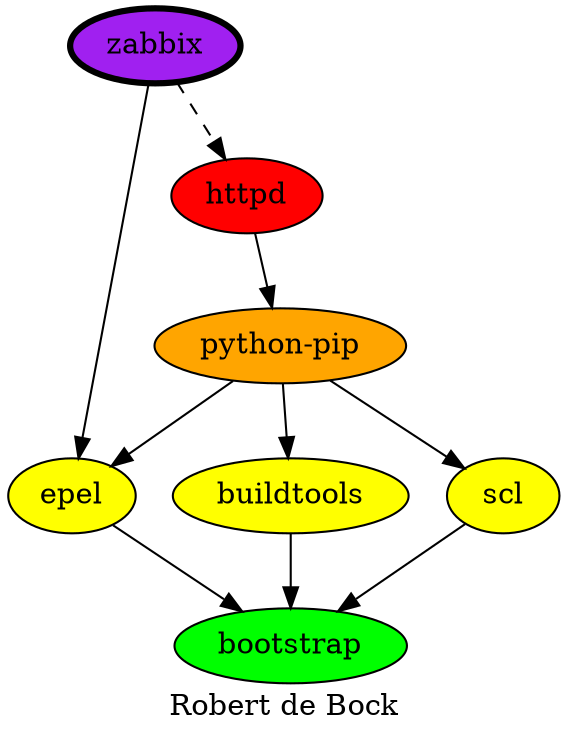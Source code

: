 digraph PhiloDilemma {
  label = "Robert de Bock" ;
  overlap=false
  {
    bootstrap [fillcolor=green style=filled]
    buildtools [fillcolor=yellow style=filled]
    epel [fillcolor=yellow style=filled]
    scl [fillcolor=yellow style=filled]
    "python-pip" [fillcolor=orange style=filled]
    httpd [fillcolor=red style=filled]
    zabbix [fillcolor=purple style=filled penwidth=3]
  }
  {buildtools epel scl} -> bootstrap
  "python-pip" -> {buildtools epel scl}
  httpd -> "python-pip"
  zabbix -> epel
  zabbix -> httpd [style=dashed]
}
